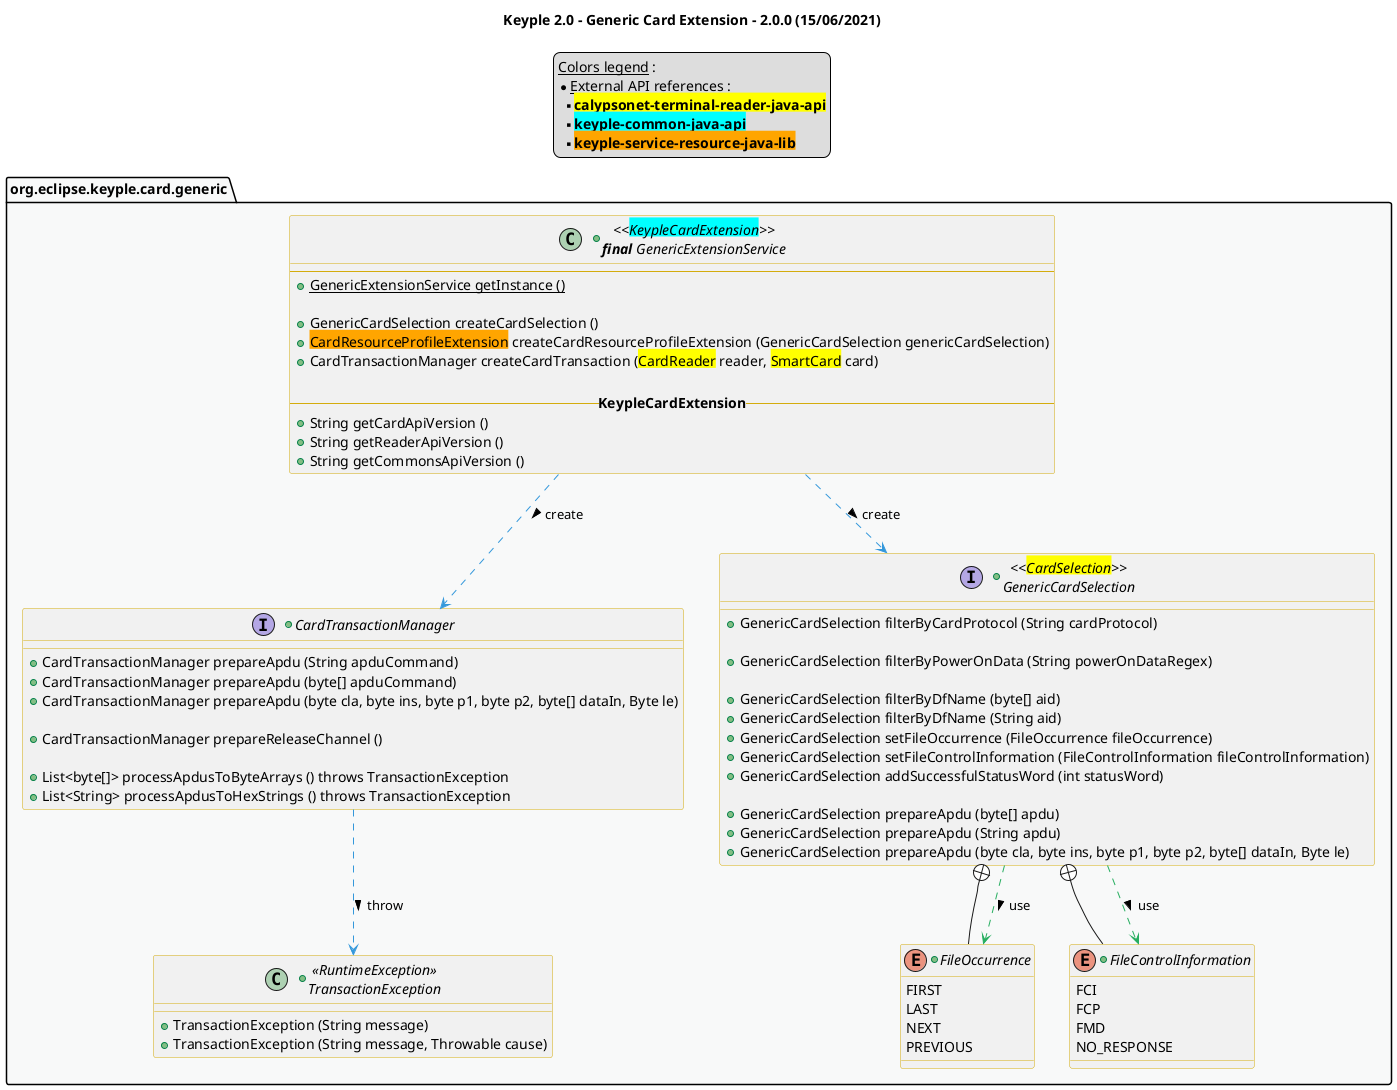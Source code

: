 @startuml
title
    Keyple 2.0 - Generic Card Extension - 2.0.0 (15/06/2021)
end title

' == THEME ==

'Couleurs issues de : https://htmlcolorcodes.com/fr/tableau-de-couleur/tableau-de-couleur-design-plat/
!define C_GREY1 F8F9F9
!define C_GREY2 F2F3F4
!define C_GREY3 E5E7E9
!define C_GREY4 D7DBDD
!define C_GREY5 CACFD2
!define C_GREY6 BDC3C7
!define C_LINK 3498DB
!define C_USE 27AE60

skinparam Shadowing false
skinparam ClassFontStyle italic
skinparam ClassBorderColor #D4AC0D
skinparam stereotypeABorderColor #A9DCDF
skinparam stereotypeIBorderColor #B4A7E5
skinparam stereotypeCBorderColor #ADD1B2
skinparam stereotypeEBorderColor #EB93DF
' Red
skinparam ClassBackgroundColor<<red>> #FDEDEC
skinparam ClassBorderColor<<red>> #E74C3C
hide <<red>> stereotype
' Purple
skinparam ClassBackgroundColor<<purple>> #F4ECF7
skinparam ClassBorderColor<<purple>> #8E44AD
hide <<purple>> stereotype
' blue
skinparam ClassBackgroundColor<<blue>> #EBF5FB
skinparam ClassBorderColor<<blue>> #3498DB
hide <<blue>> stereotype
' Green
skinparam ClassBackgroundColor<<green>> #E9F7EF
skinparam ClassBorderColor<<green>> #27AE60
hide <<green>> stereotype
' Grey
skinparam ClassBackgroundColor<<grey>> #EAECEE
skinparam ClassBorderColor<<grey>> #2C3E50
hide <<grey>> stereotype

' == CONTENT ==

legend top
    __Colors legend__ :
    * __External API references__ :
    ** <back:yellow>**calypsonet-terminal-reader-java-api**</back>
    ** <back:cyan>**keyple-common-java-api**</back>
    ** <back:orange>**keyple-service-resource-java-lib**</back>
end legend

package "org.eclipse.keyple.card.generic" as generic {
    +class "<<<back:cyan>KeypleCardExtension</back>>>\n**final** GenericExtensionService" as GenericExtensionService {
        --
        +{static} GenericExtensionService getInstance ()

        +GenericCardSelection createCardSelection ()
        +<back:orange>CardResourceProfileExtension</back> createCardResourceProfileExtension (GenericCardSelection genericCardSelection)
        +CardTransactionManager createCardTransaction (<back:yellow>CardReader</back> reader, <back:yellow>SmartCard</back> card)

        -- **KeypleCardExtension** --
        +String getCardApiVersion ()
        +String getReaderApiVersion ()
        +String getCommonsApiVersion ()
    }
    +interface CardTransactionManager {
        +CardTransactionManager prepareApdu (String apduCommand)
        +CardTransactionManager prepareApdu (byte[] apduCommand)
        +CardTransactionManager prepareApdu (byte cla, byte ins, byte p1, byte p2, byte[] dataIn, Byte le)

        +CardTransactionManager prepareReleaseChannel ()

        +List<byte[]> processApdusToByteArrays () throws TransactionException
        +List<String> processApdusToHexStrings () throws TransactionException
    }
    +interface "<<<back:yellow>CardSelection</back>>>\nGenericCardSelection" as GenericCardSelection {
        +GenericCardSelection filterByCardProtocol (String cardProtocol)

        +GenericCardSelection filterByPowerOnData (String powerOnDataRegex)

        +GenericCardSelection filterByDfName (byte[] aid)
        +GenericCardSelection filterByDfName (String aid)
        +GenericCardSelection setFileOccurrence (FileOccurrence fileOccurrence)
        +GenericCardSelection setFileControlInformation (FileControlInformation fileControlInformation)
        +GenericCardSelection addSuccessfulStatusWord (int statusWord)

        +GenericCardSelection prepareApdu (byte[] apdu)
        +GenericCardSelection prepareApdu (String apdu)
        +GenericCardSelection prepareApdu (byte cla, byte ins, byte p1, byte p2, byte[] dataIn, Byte le)
    }
    +enum FileOccurrence {
        FIRST
        LAST
        NEXT
        PREVIOUS
    }
    +enum FileControlInformation {
        FCI
        FCP
        FMD
        NO_RESPONSE
    }
    +class "<<RuntimeException>>\nTransactionException" as TransactionException {
        +TransactionException (String message)
        +TransactionException (String message, Throwable cause)
    }
}

' Associations

' == LAYOUT ==

GenericExtensionService ..> GenericCardSelection #C_LINK : create >
GenericExtensionService ..> CardTransactionManager #C_LINK : create >

GenericCardSelection +-- FileOccurrence
GenericCardSelection ..> FileOccurrence #C_USE : use >
GenericCardSelection +-- FileControlInformation
GenericCardSelection ..> FileControlInformation #C_USE : use >

CardTransactionManager ..> TransactionException #C_LINK : throw >

' == STYLE ==

package generic #C_GREY1 {}


@enduml